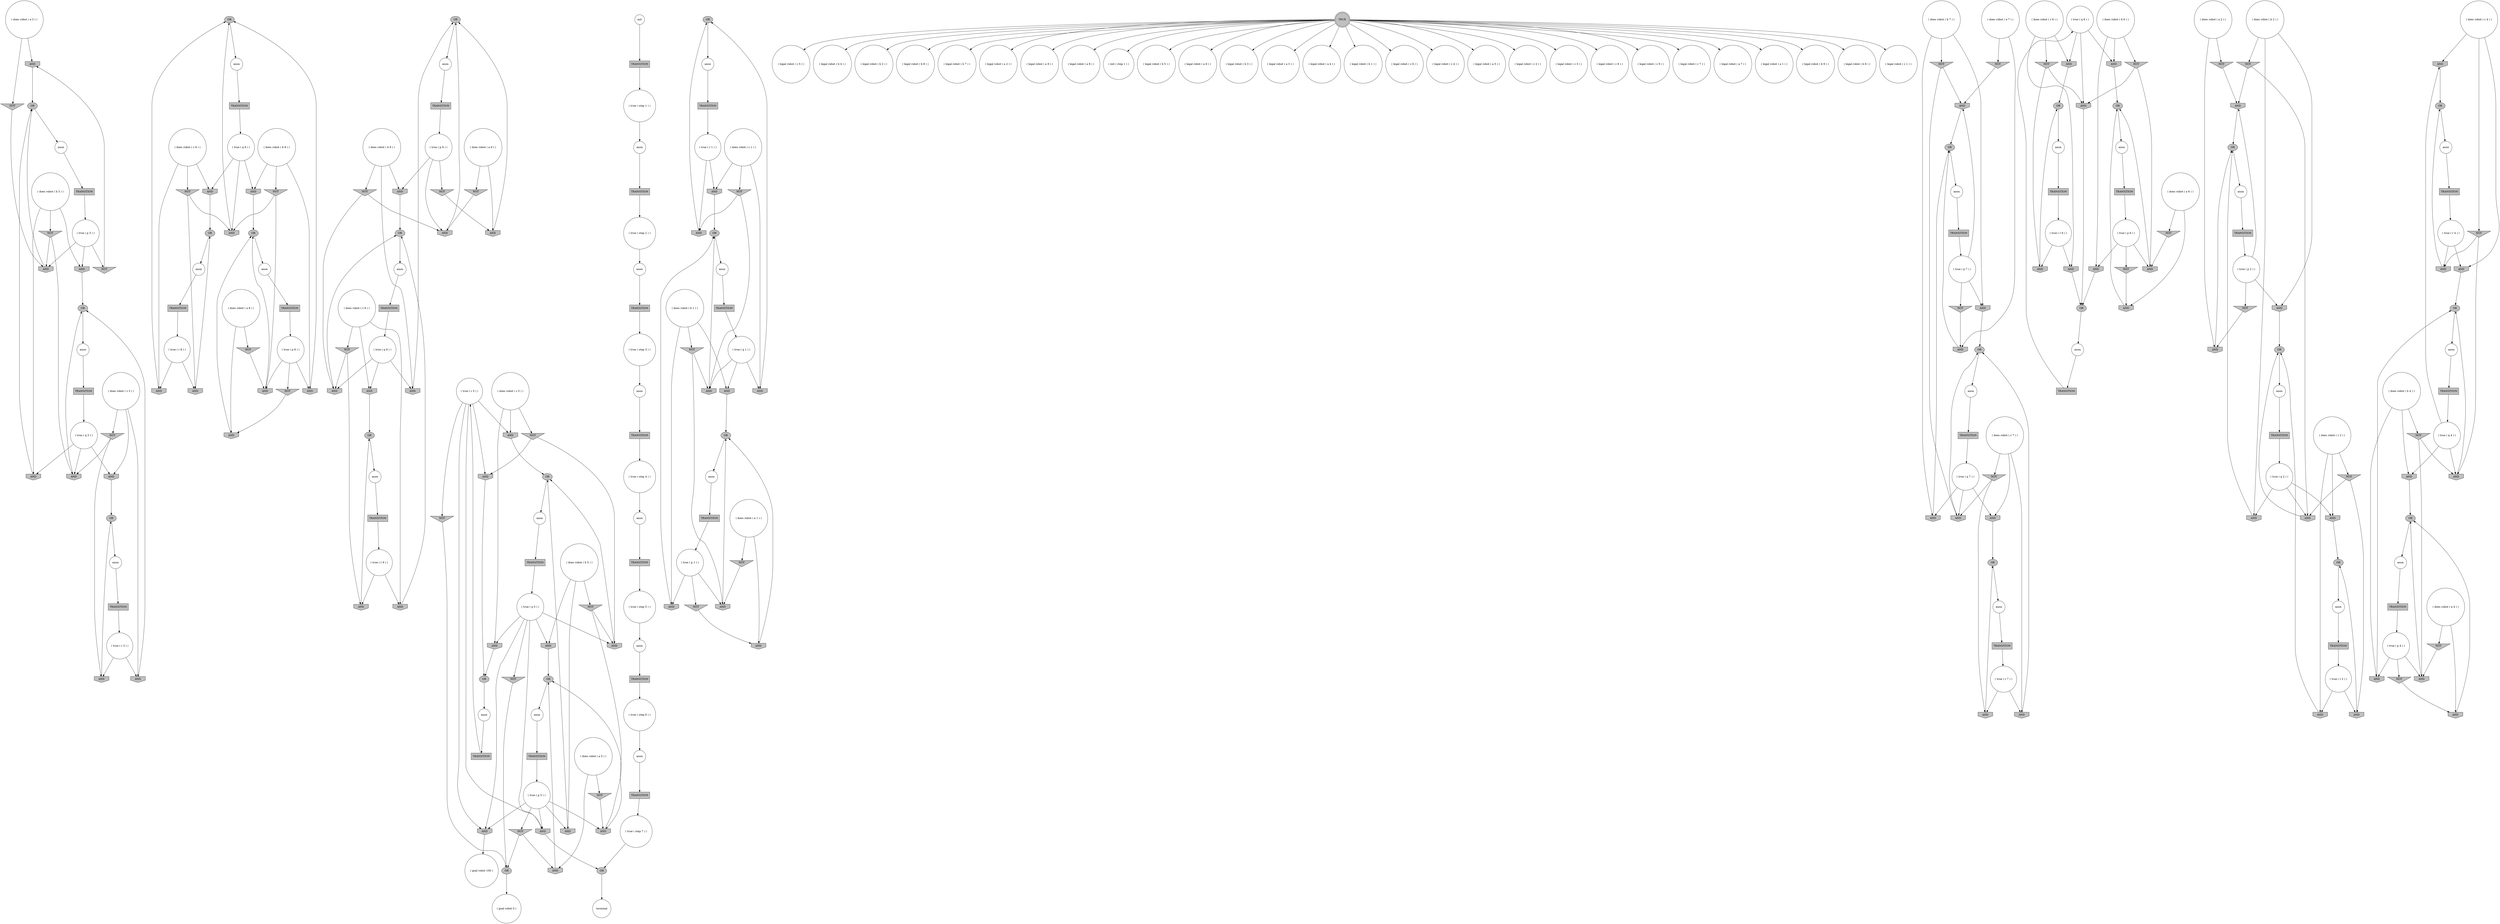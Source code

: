 digraph propNet
{
	"@50265e47"[shape=invhouse, style= filled, fillcolor=grey, label="AND"]; "@50265e47"->"@3e470524"; 
	"@504814f9"[shape=ellipse, style= filled, fillcolor=grey, label="OR"]; "@504814f9"->"@2c59109c"; 
	"@5ac9b2bc"[shape=box, style= filled, fillcolor=grey, label="TRANSITION"]; "@5ac9b2bc"->"@75b9fd80"; 
	"@1ac19aae"[shape=ellipse, style= filled, fillcolor=grey, label="OR"]; "@1ac19aae"->"@1c92233b"; 
	"@39b28bf"[shape=circle, style= filled, fillcolor=white, label="anon"]; "@39b28bf"->"@5ac9b2bc"; 
	"@77664cb5"[shape=circle, style= filled, fillcolor=white, label="( true ( step 5 ) )"]; "@77664cb5"->"@76c5e234"; 
	"@7e1e8a18"[shape=ellipse, style= filled, fillcolor=grey, label="OR"]; "@7e1e8a18"->"@6fc6e58"; 
	"@2c320256"[shape=circle, style= filled, fillcolor=white, label="( legal robot ( c 5 ) )"]; 
	"@5b553d28"[shape=invhouse, style= filled, fillcolor=grey, label="AND"]; "@5b553d28"->"@72e8cc94"; 
	"@1e5043d6"[shape=circle, style= filled, fillcolor=white, label="( true ( q 6 ) )"]; "@1e5043d6"->"@792e67fa"; "@1e5043d6"->"@70c13c17"; "@1e5043d6"->"@2ad965ea"; 
	"@84507ed"[shape=invhouse, style= filled, fillcolor=grey, label="AND"]; "@84507ed"->"@159099ec"; 
	"@e12c5c8"[shape=circle, style= filled, fillcolor=white, label="( true ( step 6 ) )"]; "@e12c5c8"->"@ca140c2"; 
	"@694435e5"[shape=invhouse, style= filled, fillcolor=grey, label="AND"]; "@694435e5"->"@17df43e2"; 
	"@f0541d"[shape=invhouse, style= filled, fillcolor=grey, label="AND"]; "@f0541d"->"@1a1c1f5"; 
	"@75b9fd80"[shape=circle, style= filled, fillcolor=white, label="( true ( q 3 ) )"]; "@75b9fd80"->"@5981f6b"; "@75b9fd80"->"@84507ed"; "@75b9fd80"->"@7addc524"; 
	"@532eb0b3"[shape=invhouse, style= filled, fillcolor=grey, label="AND"]; "@532eb0b3"->"@6fae53e9"; 
	"@70a2470c"[shape=circle, style= filled, fillcolor=white, label="( goal robot 0 )"]; 
	"@2e98f864"[shape=invhouse, style= filled, fillcolor=grey, label="AND"]; "@2e98f864"->"@3e578b06"; 
	"@26b056fd"[shape=ellipse, style= filled, fillcolor=grey, label="OR"]; "@26b056fd"->"@31f0fe3"; 
	"@a6ad18a"[shape=circle, style= filled, fillcolor=white, label="( legal robot ( b 4 ) )"]; 
	"@70c13c17"[shape=invhouse, style= filled, fillcolor=grey, label="AND"]; "@70c13c17"->"@21d9bf04"; 
	"@78a7315c"[shape=invhouse, style= filled, fillcolor=grey, label="AND"]; "@78a7315c"->"@b518883"; 
	"@6c4c01ae"[shape=ellipse, style= filled, fillcolor=grey, label="OR"]; "@6c4c01ae"->"@72027e0d"; 
	"@34990a46"[shape=invhouse, style= filled, fillcolor=grey, label="AND"]; "@34990a46"->"@48081255"; 
	"@4239410a"[shape=circle, style= filled, fillcolor=white, label="( legal robot ( b 2 ) )"]; 
	"@60f4ffd8"[shape=invhouse, style= filled, fillcolor=grey, label="AND"]; "@60f4ffd8"->"@159099ec"; 
	"@49d85ab9"[shape=box, style= filled, fillcolor=grey, label="TRANSITION"]; "@49d85ab9"->"@2b7194a4"; 
	"@48081255"[shape=ellipse, style= filled, fillcolor=grey, label="OR"]; "@48081255"->"@9ebaf65"; 
	"@21d8baaf"[shape=circle, style= filled, fillcolor=white, label="( true ( r 1 ) )"]; "@21d8baaf"->"@66fdeeec"; "@21d8baaf"->"@4f2f2b9e"; 
	"@4d7db7ae"[shape=circle, style= filled, fillcolor=white, label="( does robot ( b 7 ) )"]; "@4d7db7ae"->"@21f4c81c"; "@4d7db7ae"->"@332b24bc"; "@4d7db7ae"->"@51cf1d17"; 
	"@159099ec"[shape=ellipse, style= filled, fillcolor=grey, label="OR"]; "@159099ec"->"@48696003"; 
	"@66fdeeec"[shape=invhouse, style= filled, fillcolor=grey, label="AND"]; "@66fdeeec"->"@7e1e8a18"; 
	"@bce1791"[shape=circle, style= filled, fillcolor=white, label="( true ( r 3 ) )"]; "@bce1791"->"@60f4ffd8"; "@bce1791"->"@67092e88"; 
	"@72027e0d"[shape=circle, style= filled, fillcolor=white, label="anon"]; "@72027e0d"->"@5178efd5"; 
	"@264a1535"[shape=invhouse, style= filled, fillcolor=grey, label="AND"]; "@264a1535"->"@250f9a46"; 
	"@2ec18c31"[shape=box, style= filled, fillcolor=grey, label="TRANSITION"]; "@2ec18c31"->"@bce1791"; 
	"@82a5e75"[shape=invhouse, style= filled, fillcolor=grey, label="AND"]; "@82a5e75"->"@250f9a46"; 
	"@538ff4f6"[shape=circle, style= filled, fillcolor=white, label="( true ( p 1 ) )"]; "@538ff4f6"->"@532eb0b3"; "@538ff4f6"->"@44b8e2c7"; "@538ff4f6"->"@35497537"; 
	"@3cb5e07a"[shape=circle, style= filled, fillcolor=white, label="( true ( step 1 ) )"]; "@3cb5e07a"->"@55620378"; 
	"@7002ee59"[shape=invhouse, style= filled, fillcolor=grey, label="AND"]; "@7002ee59"->"@21d9bf04"; 
	"@7e295521"[shape=circle, style= filled, fillcolor=white, label="( does robot ( a 2 ) )"]; "@7e295521"->"@3a028fb7"; "@7e295521"->"@20d2b470"; 
	"@67646de5"[shape=box, style= filled, fillcolor=grey, label="TRANSITION"]; "@67646de5"->"@65b07961"; 
	"@15d95643"[shape=circle, style= filled, fillcolor=white, label="anon"]; "@15d95643"->"@3b92d7d0"; 
	"@65b07961"[shape=circle, style= filled, fillcolor=white, label="( true ( r 5 ) )"]; "@65b07961"->"@5da3a234"; "@65b07961"->"@6bdea342"; "@65b07961"->"@329e2e50"; "@65b07961"->"@7077092"; "@65b07961"->"@5c0b8e42"; 
	"@9ebaf65"[shape=circle, style= filled, fillcolor=white, label="anon"]; "@9ebaf65"->"@49d85ab9"; 
	"@49660e34"[shape=invtriangle, style= filled, fillcolor=grey, label="NOT"]; "@49660e34"->"@4b2e9d91"; 
	"@1ff99e90"[shape=circle, style= filled, fillcolor=white, label="( legal robot ( b 8 ) )"]; 
	"@69ae8935"[shape=invhouse, style= filled, fillcolor=grey, label="AND"]; "@69ae8935"->"@141430f3"; 
	"@7b17ad7b"[shape=circle, style= filled, fillcolor=white, label="anon"]; "@7b17ad7b"->"@251486c5"; 
	"@131e8e72"[shape=ellipse, style= filled, fillcolor=grey, label="OR"]; "@131e8e72"->"@3b19e82c"; 
	"@4cc3507d"[shape=circle, style= filled, fillcolor=white, label="( legal robot ( b 7 ) )"]; 
	"@2a8e32b7"[shape=circle, style= filled, fillcolor=white, label="anon"]; "@2a8e32b7"->"@67646de5"; 
	"@792e67fa"[shape=invhouse, style= filled, fillcolor=grey, label="AND"]; "@792e67fa"->"@4c4f1af2"; 
	"@223e0d14"[shape=ellipse, style= filled, fillcolor=grey, label="OR"]; "@223e0d14"->"@17ccad9c"; 
	"@58ba4bb9"[shape=box, style= filled, fillcolor=grey, label="TRANSITION"]; "@58ba4bb9"->"@77664cb5"; 
	"@332b24bc"[shape=invhouse, style= filled, fillcolor=grey, label="AND"]; "@332b24bc"->"@72e8cc94"; 
	"@4c00c0cf"[shape=invhouse, style= filled, fillcolor=grey, label="AND"]; "@4c00c0cf"->"@48081255"; 
	"@6b4d2465"[shape=circle, style= filled, fillcolor=white, label="anon"]; "@6b4d2465"->"@6ff58334"; 
	"@698d859a"[shape=circle, style= filled, fillcolor=white, label="( true ( q 4 ) )"]; "@698d859a"->"@f0541d"; "@698d859a"->"@70019a64"; "@698d859a"->"@7672c796"; 
	"@64383ed6"[shape=invtriangle, style= filled, fillcolor=grey, label="NOT"]; "@64383ed6"->"@34990a46"; "@64383ed6"->"@539b60bb"; 
	"@5981f6b"[shape=invhouse, style= filled, fillcolor=grey, label="AND"]; "@5981f6b"->"@3e470524"; 
	"@6fae53e9"[shape=ellipse, style= filled, fillcolor=grey, label="OR"]; "@6fae53e9"->"@1e071f47"; 
	"@49b65e36"[shape=circle, style= filled, fillcolor=white, label="( does robot ( b 4 ) )"]; "@49b65e36"->"@70019a64"; "@49b65e36"->"@264a1535"; "@49b65e36"->"@451d4b2e"; 
	"@7df36af6"[shape=invhouse, style= filled, fillcolor=grey, label="AND"]; "@7df36af6"->"@131e8e72"; 
	"@7fb66659"[shape=circle, style= filled, fillcolor=white, label="( goal robot 100 )"]; 
	"@4f639615"[shape=circle, style= filled, fillcolor=white, label="( legal robot ( a 2 ) )"]; 
	"@656856e3"[shape=circle, style= filled, fillcolor=white, label="anon"]; "@656856e3"->"@7997f538"; 
	"@783cdf2d"[shape=circle, style= filled, fillcolor=white, label="anon"]; "@783cdf2d"->"@2596b73e"; 
	"@3c8e683a"[shape=invtriangle, style= filled, fillcolor=grey, label="NOT"]; "@3c8e683a"->"@295cd6e5"; "@3c8e683a"->"@680e62df"; 
	"@c6a21b2"[shape=box, style= filled, fillcolor=grey, label="TRANSITION"]; "@c6a21b2"->"@538ff4f6"; 
	"@58b8dfdf"[shape=circle, style= filled, fillcolor=white, label="( true ( q 2 ) )"]; "@58b8dfdf"->"@511192bd"; "@58b8dfdf"->"@77932b46"; "@58b8dfdf"->"@764e62cc"; 
	"@c5b644b"[shape=circle, style= filled, fillcolor=white, label="init"]; "@c5b644b"->"@44157e43"; 
	"@42e1b6ac"[shape=circle, style= filled, fillcolor=white, label="anon"]; "@42e1b6ac"->"@587fc8a0"; 
	"@6aa1364a"[shape=invtriangle, style= filled, fillcolor=grey, label="NOT"]; "@6aa1364a"->"@7df36af6"; "@6aa1364a"->"@5c0b8e42"; 
	"@5a1b5e32"[shape=circle, style= filled, fillcolor=white, label="( does robot ( c 6 ) )"]; "@5a1b5e32"->"@7002ee59"; "@5a1b5e32"->"@3ac552d5"; "@5a1b5e32"->"@2ad965ea"; 
	"@5692900d"[shape=circle, style= filled, fillcolor=white, label="( does robot ( c 3 ) )"]; "@5692900d"->"@302f71e2"; "@5692900d"->"@84507ed"; "@5692900d"->"@67092e88"; 
	"@357b2b99"[shape=invhouse, style= filled, fillcolor=grey, label="AND"]; "@357b2b99"->"@21d9bf04"; 
	"@7acfefe9"[shape=circle, style= filled, fillcolor=white, label="( true ( r 2 ) )"]; "@7acfefe9"->"@7a112202"; "@7acfefe9"->"@4038202"; 
	"@1cc05d95"[shape=circle, style= filled, fillcolor=white, label="( legal robot ( a 9 ) )"]; 
	"@7fa17f0"[shape=box, style= filled, fillcolor=grey, label="TRANSITION"]; "@7fa17f0"->"@41bb8b29"; 
	"@5243618"[shape=box, style= filled, fillcolor=grey, label="TRANSITION"]; "@5243618"->"@1e5043d6"; 
	"@1312656b"[shape=circle, style= filled, fillcolor=white, label="( legal robot ( a 8 ) )"]; 
	"@224b44f0"[shape=circle, style= filled, fillcolor=white, label="( init ( step 1 ) )"]; 
	"@6ae2c05d"[shape=circle, style= filled, fillcolor=white, label="( legal robot ( b 5 ) )"]; 
	"@76c5e234"[shape=circle, style= filled, fillcolor=white, label="anon"]; "@76c5e234"->"@410b69b"; 
	"@cc5a44e"[shape=invhouse, style= filled, fillcolor=grey, label="AND"]; "@cc5a44e"->"@4c4f1af2"; 
	"@b518883"[shape=ellipse, style= filled, fillcolor=grey, label="OR"]; "@b518883"->"@15d95643"; 
	"@17ccad9c"[shape=circle, style= filled, fillcolor=white, label="anon"]; "@17ccad9c"->"@65447c32"; 
	"@44b8e2c7"[shape=invhouse, style= filled, fillcolor=grey, label="AND"]; "@44b8e2c7"->"@141430f3"; 
	"@bca337c"[shape=box, style= filled, fillcolor=grey, label="TRANSITION"]; "@bca337c"->"@78a62840"; 
	"@747efaf6"[shape=circle, style= filled, fillcolor=white, label="( does robot ( c 7 ) )"]; "@747efaf6"->"@3c8e683a"; "@747efaf6"->"@e1c3a7"; "@747efaf6"->"@6efed938"; 
	"@2d4cadc4"[shape=box, style= filled, fillcolor=grey, label="TRANSITION"]; "@2d4cadc4"->"@49c39d09"; 
	"@17894800"[shape=invhouse, style= filled, fillcolor=grey, label="AND"]; "@17894800"->"@1ac19aae"; 
	"@5c635f9e"[shape=invhouse, style= filled, fillcolor=grey, label="AND"]; "@5c635f9e"->"@6c4c01ae"; 
	"@44157e43"[shape=box, style= filled, fillcolor=grey, label="TRANSITION"]; "@44157e43"->"@3cb5e07a"; 
	"@792bf755"[shape=circle, style= filled, fillcolor=white, label="( legal robot ( a 6 ) )"]; 
	"@7077092"[shape=invtriangle, style= filled, fillcolor=grey, label="NOT"]; "@7077092"->"@3af036de"; 
	"@35497537"[shape=invtriangle, style= filled, fillcolor=grey, label="NOT"]; "@35497537"->"@69ae8935"; 
	"@65447c32"[shape=box, style= filled, fillcolor=grey, label="TRANSITION"]; "@65447c32"->"@65f40964"; 
	"@3a028fb7"[shape=invhouse, style= filled, fillcolor=grey, label="AND"]; "@3a028fb7"->"@17df43e2"; 
	"@43c57a6a"[shape=circle, style= filled, fillcolor=white, label="( true ( r 8 ) )"]; "@43c57a6a"->"@5771dc60"; "@43c57a6a"->"@203a16"; 
	"@41b22cc7"[shape=circle, style= filled, fillcolor=white, label="( does robot ( a 1 ) )"]; "@41b22cc7"->"@7c998c09"; "@41b22cc7"->"@69ae8935"; 
	"@1f7ebc89"[shape=invhouse, style= filled, fillcolor=grey, label="AND"]; "@1f7ebc89"->"@6c4c01ae"; 
	"@304f3623"[shape=circle, style= filled, fillcolor=white, label="anon"]; "@304f3623"->"@58ba4bb9"; 
	"@3999abd1"[shape=circle, style= filled, fillcolor=white, label="anon"]; "@3999abd1"->"@c6a21b2"; 
	"@387f9d70"[shape=circle, style= filled, fillcolor=white, label="( legal robot ( b 3 ) )"]; 
	"@3f901572"[shape=invtriangle, style= filled, fillcolor=grey, label="NOT"]; "@3f901572"->"@c700ff8"; 
	"@33ecb094"[shape=ellipse, style= filled, fillcolor=grey, label="OR"]; "@33ecb094"->"@783cdf2d"; 
	"@72e8cc94"[shape=ellipse, style= filled, fillcolor=grey, label="OR"]; "@72e8cc94"->"@11cf437c"; 
	"@7335ea8e"[shape=box, style= filled, fillcolor=grey, label="TRANSITION"]; "@7335ea8e"->"@63e35108"; 
	"@5f790458"[shape=box, style= filled, fillcolor=grey, label="TRANSITION"]; "@5f790458"->"@7b9d142f"; 
	"@1eaaf438"[shape=circle, style= filled, fillcolor=white, label="( true ( q 8 ) )"]; "@1eaaf438"->"@2e98f864"; "@1eaaf438"->"@bb114ee"; "@1eaaf438"->"@5b77ee02"; 
	"@4b1e03e3"[shape=invtriangle, style= filled, fillcolor=grey, label="NOT"]; "@4b1e03e3"->"@77151cae"; "@4b1e03e3"->"@44b8e2c7"; 
	"@6472a664"[shape=circle, style= filled, fillcolor=white, label="anon"]; "@6472a664"->"@7a07f1ac"; 
	"@78a62840"[shape=circle, style= filled, fillcolor=white, label="( true ( p 7 ) )"]; "@78a62840"->"@21f4c81c"; "@78a62840"->"@49660e34"; "@78a62840"->"@5b553d28"; 
	"@3986c40d"[shape=invtriangle, style= filled, fillcolor=grey, label="NOT"]; "@3986c40d"->"@3eb14efc"; 
	"@1c92233b"[shape=circle, style= filled, fillcolor=white, label="anon"]; "@1c92233b"->"@2f8985ba"; 
	"@51cf1d17"[shape=invtriangle, style= filled, fillcolor=grey, label="NOT"]; "@51cf1d17"->"@295cd6e5"; "@51cf1d17"->"@5b553d28"; 
	"@193feff2"[shape=circle, style= filled, fillcolor=white, label="( legal robot ( a 3 ) )"]; 
	"@1e52e26f"[shape=circle, style= filled, fillcolor=white, label="( does robot ( b 1 ) )"]; "@1e52e26f"->"@532eb0b3"; "@1e52e26f"->"@4b1e03e3"; "@1e52e26f"->"@2cd0a9b2"; 
	"@1e071f47"[shape=circle, style= filled, fillcolor=white, label="anon"]; "@1e071f47"->"@1b2c4d8f"; 
	"@22c4bca9"[shape=circle, style= filled, fillcolor=white, label="anon"]; "@22c4bca9"->"@20c5e60"; 
	"@494fe736"[shape=circle, style= filled, fillcolor=white, label="( legal robot ( a 4 ) )"]; 
	"@2d75705e"[shape=box, style= filled, fillcolor=grey, label="TRANSITION"]; "@2d75705e"->"@a9c8620"; 
	"@5e8bb0f8"[shape=circle, style= filled, fillcolor=white, label="anon"]; "@5e8bb0f8"->"@5243618"; 
	"@477afcff"[shape=invtriangle, style= filled, fillcolor=grey, label="NOT"]; "@477afcff"->"@5771dc60"; "@477afcff"->"@5b77ee02"; 
	"@6ee916a1"[shape=invhouse, style= filled, fillcolor=grey, label="AND"]; "@6ee916a1"->"@131e8e72"; 
	"@45727d04"[shape=circle, style= filled, fillcolor=white, label="( does robot ( b 9 ) )"]; "@45727d04"->"@64383ed6"; "@45727d04"->"@1330c35c"; "@45727d04"->"@4c00c0cf"; 
	"@1f8b91cb"[shape=box, style= filled, fillcolor=grey, label="TRANSITION"]; "@1f8b91cb"->"@7539f0bb"; 
	"@57b47cc2"[shape=circle, style= filled, fillcolor=white, label="( legal robot ( b 1 ) )"]; 
	"@3a86edfe"[shape=invtriangle, style= filled, fillcolor=grey, label="NOT"]; "@3a86edfe"->"@511192bd"; "@3a86edfe"->"@694435e5"; 
	"@4dfbca86"[shape=circle, style= filled, fillcolor=white, label="( legal robot ( c 6 ) )"]; 
	"@25b7c9d1"[shape=invhouse, style= filled, fillcolor=grey, label="AND"]; "@25b7c9d1"->"@709ff881"; 
	"@2f8985ba"[shape=box, style= filled, fillcolor=grey, label="TRANSITION"]; "@2f8985ba"->"@5f6db53a"; 
	"@11afcfd4"[shape=circle, style= filled, fillcolor=white, label="terminal"]; 
	"@6c1383eb"[shape=circle, style= filled, fillcolor=white, label="( does robot ( b 3 ) )"]; "@6c1383eb"->"@1720d359"; "@6c1383eb"->"@5981f6b"; "@6c1383eb"->"@8d8e0dc"; 
	"@329e2e50"[shape=invhouse, style= filled, fillcolor=grey, label="AND"]; "@329e2e50"->"@7fb66659"; 
	"@1ddf7713"[shape=invtriangle, style= filled, fillcolor=grey, label="NOT"]; "@1ddf7713"->"@3a028fb7"; 
	"@4c4f1af2"[shape=ellipse, style= filled, fillcolor=grey, label="OR"]; "@4c4f1af2"->"@5d722d01"; 
	"@2cd0a9b2"[shape=invhouse, style= filled, fillcolor=grey, label="AND"]; "@2cd0a9b2"->"@141430f3"; 
	"@47d6d441"[shape=invtriangle, style= filled, fillcolor=grey, label="NOT"]; "@47d6d441"->"@3af036de"; "@47d6d441"->"@69091c3f"; 
	"@e20699a"[shape=circle, style= filled, fillcolor=white, label="( true ( q 7 ) )"]; "@e20699a"->"@332b24bc"; "@e20699a"->"@295cd6e5"; "@e20699a"->"@6efed938"; 
	"@3af036de"[shape=ellipse, style= filled, fillcolor=grey, label="OR"]; "@3af036de"->"@70a2470c"; 
	"@7308e90a"[shape=circle, style= filled, fillcolor=white, label="( legal robot ( c 4 ) )"]; 
	"@17df43e2"[shape=ellipse, style= filled, fillcolor=grey, label="OR"]; "@17df43e2"->"@42e1b6ac"; 
	"@587fc8a0"[shape=box, style= filled, fillcolor=grey, label="TRANSITION"]; "@587fc8a0"->"@95b24dd"; 
	"@65967db7"[shape=ellipse, style= filled, fillcolor=grey, label="OR"]; "@65967db7"->"@7b17ad7b"; 
	"@34a205d1"[shape=circle, style= filled, fillcolor=white, label="( legal robot ( a 5 ) )"]; 
	"@b0e2096"[shape=circle, style= filled, fillcolor=white, label="( true ( q 1 ) )"]; "@b0e2096"->"@77151cae"; "@b0e2096"->"@75ab5e0b"; "@b0e2096"->"@2cd0a9b2"; 
	"@7e99e8f8"[shape=ellipse, style= filled, fillcolor=grey, label="OR"]; "@7e99e8f8"->"@2a8e32b7"; 
	"@1b2c4d8f"[shape=box, style= filled, fillcolor=grey, label="TRANSITION"]; "@1b2c4d8f"->"@b0e2096"; 
	"@41bb8b29"[shape=circle, style= filled, fillcolor=white, label="( true ( p 5 ) )"]; "@41bb8b29"->"@2cf2b3f9"; "@41bb8b29"->"@5da3a234"; "@41bb8b29"->"@329e2e50"; "@41bb8b29"->"@47d6d441"; "@41bb8b29"->"@6ee916a1"; 
	"@7072dcb6"[shape=circle, style= filled, fillcolor=white, label="( does robot ( c 2 ) )"]; "@7072dcb6"->"@7a112202"; "@7072dcb6"->"@764e62cc"; "@7072dcb6"->"@4f86a67"; 
	"@bb114ee"[shape=invhouse, style= filled, fillcolor=grey, label="AND"]; "@bb114ee"->"@64604106"; 
	"@7672c796"[shape=invhouse, style= filled, fillcolor=grey, label="AND"]; "@7672c796"->"@250f9a46"; 
	"@653f5ff8"[shape=circle, style= filled, fillcolor=white, label="( legal robot ( c 2 ) )"]; 
	"@2e52cdcc"[shape=circle, style= filled, fillcolor=white, label="( does robot ( b 8 ) )"]; "@2e52cdcc"->"@5c602d9d"; "@2e52cdcc"->"@2e98f864"; "@2e52cdcc"->"@2868fede"; 
	"@5da3a234"[shape=invhouse, style= filled, fillcolor=grey, label="AND"]; "@5da3a234"->"@13e2d777"; 
	"@77151cae"[shape=invhouse, style= filled, fillcolor=grey, label="AND"]; "@77151cae"->"@6fae53e9"; 
	"@e1c3a7"[shape=invhouse, style= filled, fillcolor=grey, label="AND"]; "@e1c3a7"->"@65967db7"; 
	"@77932b46"[shape=invhouse, style= filled, fillcolor=grey, label="AND"]; "@77932b46"->"@17df43e2"; 
	"@7c998c09"[shape=invtriangle, style= filled, fillcolor=grey, label="NOT"]; "@7c998c09"->"@44b8e2c7"; 
	"@5f6db53a"[shape=circle, style= filled, fillcolor=white, label="( true ( p 9 ) )"]; "@5f6db53a"->"@4819d373"; "@5f6db53a"->"@4c00c0cf"; "@5f6db53a"->"@539b60bb"; 
	"@709ff881"[shape=ellipse, style= filled, fillcolor=grey, label="OR"]; "@709ff881"->"@167416eb"; 
	"@2cf2b3f9"[shape=invhouse, style= filled, fillcolor=grey, label="AND"]; "@2cf2b3f9"->"@1f8ca9d1"; 
	"@8ccdcea"[shape=circle, style= filled, fillcolor=white, label="( does robot ( b 5 ) )"]; "@8ccdcea"->"@d07ffdf"; "@8ccdcea"->"@6dd33544"; "@8ccdcea"->"@6ee916a1"; 
	"@2899cce6"[shape=circle, style= filled, fillcolor=white, label="( does robot ( b 2 ) )"]; "@2899cce6"->"@78a7315c"; "@2899cce6"->"@77932b46"; "@2899cce6"->"@3a86edfe"; 
	"@3ac552d5"[shape=invtriangle, style= filled, fillcolor=grey, label="NOT"]; "@3ac552d5"->"@70c13c17"; "@3ac552d5"->"@5dfca052"; 
	"@77f37d13"[shape=circle, style= filled, fillcolor=white, label="( true ( q 5 ) )"]; "@77f37d13"->"@5da3a234"; "@77f37d13"->"@5e8ace0e"; "@77f37d13"->"@18b6efb2"; "@77f37d13"->"@7df36af6"; "@77f37d13"->"@329e2e50"; "@77f37d13"->"@6dd33544"; 
	"@2596b73e"[shape=box, style= filled, fillcolor=grey, label="TRANSITION"]; "@2596b73e"->"@7acfefe9"; 
	"@726b0a6a"[shape=box, style= filled, fillcolor=grey, label="TRANSITION"]; "@726b0a6a"->"@506e4e82"; 
	"@5dfca052"[shape=invhouse, style= filled, fillcolor=grey, label="AND"]; "@5dfca052"->"@26b056fd"; 
	"@3b19e82c"[shape=circle, style= filled, fillcolor=white, label="anon"]; "@3b19e82c"->"@343991a7"; 
	"@4dad4b69"[shape=circle, style= filled, fillcolor=white, label="( legal robot ( c 3 ) )"]; 
	"@2c59109c"[shape=circle, style= filled, fillcolor=white, label="anon"]; "@2c59109c"->"@792442a2"; 
	"@4544c134"[shape=invhouse, style= filled, fillcolor=grey, label="AND"]; "@4544c134"->"@3e470524"; 
	"@141430f3"[shape=ellipse, style= filled, fillcolor=grey, label="OR"]; "@141430f3"->"@3999abd1"; 
	"@5c0b8e42"[shape=invhouse, style= filled, fillcolor=grey, label="AND"]; "@5c0b8e42"->"@7e99e8f8"; 
	"@167416eb"[shape=circle, style= filled, fillcolor=white, label="anon"]; "@167416eb"->"@7335ea8e"; 
	"@4b2e9d91"[shape=invhouse, style= filled, fillcolor=grey, label="AND"]; "@4b2e9d91"->"@72e8cc94"; 
	"@78b353d4"[shape=invtriangle, style= filled, fillcolor=grey, label="NOT"]; "@78b353d4"->"@4544c134"; 
	"@295cd6e5"[shape=invhouse, style= filled, fillcolor=grey, label="AND"]; "@295cd6e5"->"@65967db7"; 
	"@669c0287"[shape=box, style= filled, fillcolor=grey, label="TRANSITION"]; "@669c0287"->"@698d859a"; 
	"@616ac126"[shape=circle, style= filled, fillcolor=white, label="( does robot ( a 7 ) )"]; "@616ac126"->"@4b2e9d91"; "@616ac126"->"@82b6e48"; 
	"@23597cac"[shape=circle, style= filled, fillcolor=white, label="anon"]; "@23597cac"->"@669c0287"; 
	"@251486c5"[shape=box, style= filled, fillcolor=grey, label="TRANSITION"]; "@251486c5"->"@e20699a"; 
	"@c700ff8"[shape=invhouse, style= filled, fillcolor=grey, label="AND"]; "@c700ff8"->"@4c4f1af2"; 
	"@44e914a8"[shape=doublecircle, style= filled, fillcolor=grey, label="TRUE"]; "@44e914a8"->"@1312656b"; "@44e914a8"->"@224b44f0"; "@44e914a8"->"@6ae2c05d"; "@44e914a8"->"@494fe736"; "@44e914a8"->"@2c320256"; "@44e914a8"->"@23b5c6b6"; "@44e914a8"->"@15d1e713"; "@44e914a8"->"@57b47cc2"; "@44e914a8"->"@7999b96"; "@44e914a8"->"@a6ad18a"; "@44e914a8"->"@4dfbca86"; "@44e914a8"->"@4dad4b69"; "@44e914a8"->"@792bf755"; "@44e914a8"->"@4239410a"; "@44e914a8"->"@73772c5"; "@44e914a8"->"@4f639615"; "@44e914a8"->"@1cd4afd4"; "@44e914a8"->"@7308e90a"; "@44e914a8"->"@34a205d1"; "@44e914a8"->"@387f9d70"; "@44e914a8"->"@653f5ff8"; "@44e914a8"->"@3d191056"; "@44e914a8"->"@1ff99e90"; "@44e914a8"->"@1cc05d95"; "@44e914a8"->"@3cdd197d"; "@44e914a8"->"@4cc3507d"; "@44e914a8"->"@193feff2"; "@44e914a8"->"@75b598bf"; 
	"@506e4e82"[shape=circle, style= filled, fillcolor=white, label="( true ( r 6 ) )"]; "@506e4e82"->"@7002ee59"; "@506e4e82"->"@5dfca052"; 
	"@3eb14efc"[shape=invhouse, style= filled, fillcolor=grey, label="AND"]; "@3eb14efc"->"@3e578b06"; 
	"@6f7b06d"[shape=circle, style= filled, fillcolor=white, label="( does robot ( a 3 ) )"]; "@6f7b06d"->"@50265e47"; "@6f7b06d"->"@78b353d4"; 
	"@534b58c"[shape=circle, style= filled, fillcolor=white, label="( does robot ( c 8 ) )"]; "@534b58c"->"@203a16"; "@534b58c"->"@477afcff"; "@534b58c"->"@bb114ee"; 
	"@28a58701"[shape=circle, style= filled, fillcolor=white, label="( does robot ( c 9 ) )"]; "@28a58701"->"@b426780"; "@28a58701"->"@1f7ebc89"; "@28a58701"->"@4b187f5b"; 
	"@13e2d777"[shape=ellipse, style= filled, fillcolor=grey, label="OR"]; "@13e2d777"->"@11afcfd4"; 
	"@4522cbaf"[shape=circle, style= filled, fillcolor=white, label="( does robot ( a 4 ) )"]; "@4522cbaf"->"@6362d0b1"; "@4522cbaf"->"@25b7c9d1"; 
	"@5e8ace0e"[shape=invhouse, style= filled, fillcolor=grey, label="AND"]; "@5e8ace0e"->"@7e99e8f8"; 
	"@35d60412"[shape=circle, style= filled, fillcolor=white, label="( does robot ( a 9 ) )"]; "@35d60412"->"@17894800"; "@35d60412"->"@5551685f"; 
	"@680e62df"[shape=invhouse, style= filled, fillcolor=grey, label="AND"]; "@680e62df"->"@223e0d14"; 
	"@63e35108"[shape=circle, style= filled, fillcolor=white, label="( true ( p 4 ) )"]; "@63e35108"->"@6c734770"; "@63e35108"->"@264a1535"; "@63e35108"->"@6ae03500"; 
	"@410b69b"[shape=box, style= filled, fillcolor=grey, label="TRANSITION"]; "@410b69b"->"@e12c5c8"; 
	"@24dafcf2"[shape=box, style= filled, fillcolor=grey, label="TRANSITION"]; "@24dafcf2"->"@17a0d510"; 
	"@3b92d7d0"[shape=box, style= filled, fillcolor=grey, label="TRANSITION"]; "@3b92d7d0"->"@58b8dfdf"; 
	"@1f8ca9d1"[shape=ellipse, style= filled, fillcolor=grey, label="OR"]; "@1f8ca9d1"->"@4be0e885"; 
	"@6ae03500"[shape=invtriangle, style= filled, fillcolor=grey, label="NOT"]; "@6ae03500"->"@25b7c9d1"; 
	"@6daa8eb7"[shape=box, style= filled, fillcolor=grey, label="TRANSITION"]; "@6daa8eb7"->"@21d8baaf"; 
	"@539b60bb"[shape=invhouse, style= filled, fillcolor=grey, label="AND"]; "@539b60bb"->"@1ac19aae"; 
	"@6ab8a28b"[shape=circle, style= filled, fillcolor=white, label="( does robot ( a 8 ) )"]; "@6ab8a28b"->"@81c868"; "@6ab8a28b"->"@3eb14efc"; 
	"@64604106"[shape=ellipse, style= filled, fillcolor=grey, label="OR"]; "@64604106"->"@6b4d2465"; 
	"@82f9028"[shape=circle, style= filled, fillcolor=white, label="( does robot ( c 5 ) )"]; "@82f9028"->"@6bdea342"; "@82f9028"->"@5e8ace0e"; "@82f9028"->"@6aa1364a"; 
	"@764e62cc"[shape=invhouse, style= filled, fillcolor=grey, label="AND"]; "@764e62cc"->"@33ecb094"; 
	"@2b7194a4"[shape=circle, style= filled, fillcolor=white, label="( true ( q 9 ) )"]; "@2b7194a4"->"@1330c35c"; "@2b7194a4"->"@34990a46"; "@2b7194a4"->"@1f7ebc89"; 
	"@6efed938"[shape=invhouse, style= filled, fillcolor=grey, label="AND"]; "@6efed938"->"@223e0d14"; 
	"@67092e88"[shape=invhouse, style= filled, fillcolor=grey, label="AND"]; "@67092e88"->"@4f7ea55f"; 
	"@3e470524"[shape=ellipse, style= filled, fillcolor=grey, label="OR"]; "@3e470524"->"@28a29e6d"; 
	"@2f823290"[shape=invtriangle, style= filled, fillcolor=grey, label="NOT"]; "@2f823290"->"@cc5a44e"; 
	"@4b187f5b"[shape=invhouse, style= filled, fillcolor=grey, label="AND"]; "@4b187f5b"->"@48081255"; 
	"@5c602d9d"[shape=invhouse, style= filled, fillcolor=grey, label="AND"]; "@5c602d9d"->"@504814f9"; 
	"@6362d0b1"[shape=invtriangle, style= filled, fillcolor=grey, label="NOT"]; "@6362d0b1"->"@6c734770"; 
	"@5178efd5"[shape=box, style= filled, fillcolor=grey, label="TRANSITION"]; "@5178efd5"->"@355155e1"; 
	"@dbb073"[shape=circle, style= filled, fillcolor=white, label="( true ( step 3 ) )"]; "@dbb073"->"@6e6fbedf"; 
	"@768d26dd"[shape=invtriangle, style= filled, fillcolor=grey, label="NOT"]; "@768d26dd"->"@2cf2b3f9"; 
	"@82b6e48"[shape=invtriangle, style= filled, fillcolor=grey, label="NOT"]; "@82b6e48"->"@5b553d28"; 
	"@1720d359"[shape=invhouse, style= filled, fillcolor=grey, label="AND"]; "@1720d359"->"@4f7ea55f"; 
	"@7539f0bb"[shape=circle, style= filled, fillcolor=white, label="( true ( p 3 ) )"]; "@7539f0bb"->"@6c60efe7"; "@7539f0bb"->"@1720d359"; "@7539f0bb"->"@4544c134"; 
	"@451d4b2e"[shape=invtriangle, style= filled, fillcolor=grey, label="NOT"]; "@451d4b2e"->"@6c734770"; "@451d4b2e"->"@7672c796"; 
	"@7addc524"[shape=invhouse, style= filled, fillcolor=grey, label="AND"]; "@7addc524"->"@4f7ea55f"; 
	"@75b598bf"[shape=circle, style= filled, fillcolor=white, label="( legal robot ( c 1 ) )"]; 
	"@6c60efe7"[shape=invtriangle, style= filled, fillcolor=grey, label="NOT"]; "@6c60efe7"->"@50265e47"; 
	"@1f91529c"[shape=circle, style= filled, fillcolor=white, label="( does robot ( c 1 ) )"]; "@1f91529c"->"@4f2f2b9e"; "@1f91529c"->"@7dc68ff4"; "@1f91529c"->"@75ab5e0b"; 
	"@488c241a"[shape=invhouse, style= filled, fillcolor=grey, label="AND"]; "@488c241a"->"@3e578b06"; 
	"@b426780"[shape=invtriangle, style= filled, fillcolor=grey, label="NOT"]; "@b426780"->"@5c635f9e"; "@b426780"->"@34990a46"; 
	"@95b24dd"[shape=circle, style= filled, fillcolor=white, label="( true ( p 2 ) )"]; "@95b24dd"->"@78a7315c"; "@95b24dd"->"@1ddf7713"; "@95b24dd"->"@694435e5"; 
	"@69091c3f"[shape=invhouse, style= filled, fillcolor=grey, label="AND"]; "@69091c3f"->"@1f8ca9d1"; 
	"@4f7ea55f"[shape=ellipse, style= filled, fillcolor=grey, label="OR"]; "@4f7ea55f"->"@39b28bf"; 
	"@2868fede"[shape=invtriangle, style= filled, fillcolor=grey, label="NOT"]; "@2868fede"->"@488c241a"; "@2868fede"->"@5b77ee02"; 
	"@28a29e6d"[shape=circle, style= filled, fillcolor=white, label="anon"]; "@28a29e6d"->"@1f8b91cb"; 
	"@20c5e60"[shape=box, style= filled, fillcolor=grey, label="TRANSITION"]; "@20c5e60"->"@159f5783"; 
	"@70019a64"[shape=invhouse, style= filled, fillcolor=grey, label="AND"]; "@70019a64"->"@709ff881"; 
	"@15d1e713"[shape=circle, style= filled, fillcolor=white, label="( legal robot ( c 9 ) )"]; 
	"@6e6fbedf"[shape=circle, style= filled, fillcolor=white, label="anon"]; "@6e6fbedf"->"@5f790458"; 
	"@7999b96"[shape=circle, style= filled, fillcolor=white, label="( legal robot ( c 7 ) )"]; 
	"@20d2b470"[shape=invtriangle, style= filled, fillcolor=grey, label="NOT"]; "@20d2b470"->"@694435e5"; 
	"@1330c35c"[shape=invhouse, style= filled, fillcolor=grey, label="AND"]; "@1330c35c"->"@1ac19aae"; 
	"@3e578b06"[shape=ellipse, style= filled, fillcolor=grey, label="OR"]; "@3e578b06"->"@656856e3"; 
	"@355155e1"[shape=circle, style= filled, fillcolor=white, label="( true ( r 9 ) )"]; "@355155e1"->"@5c635f9e"; "@355155e1"->"@4b187f5b"; 
	"@6dd33544"[shape=invhouse, style= filled, fillcolor=grey, label="AND"]; "@6dd33544"->"@1f8ca9d1"; 
	"@1cd4afd4"[shape=circle, style= filled, fillcolor=white, label="( legal robot ( a 1 ) )"]; 
	"@61decc8c"[shape=invhouse, style= filled, fillcolor=grey, label="AND"]; "@61decc8c"->"@1a1c1f5"; 
	"@6bdea342"[shape=invhouse, style= filled, fillcolor=grey, label="AND"]; "@6bdea342"->"@131e8e72"; 
	"@4819d373"[shape=invtriangle, style= filled, fillcolor=grey, label="NOT"]; "@4819d373"->"@17894800"; 
	"@ca140c2"[shape=circle, style= filled, fillcolor=white, label="anon"]; "@ca140c2"->"@2d75705e"; 
	"@7dc68ff4"[shape=invtriangle, style= filled, fillcolor=grey, label="NOT"]; "@7dc68ff4"->"@77151cae"; "@7dc68ff4"->"@66fdeeec"; 
	"@792442a2"[shape=box, style= filled, fillcolor=grey, label="TRANSITION"]; "@792442a2"->"@1eaaf438"; 
	"@3e4523d6"[shape=circle, style= filled, fillcolor=white, label="( true ( p 8 ) )"]; "@3e4523d6"->"@5c602d9d"; "@3e4523d6"->"@488c241a"; "@3e4523d6"->"@3986c40d"; 
	"@55620378"[shape=circle, style= filled, fillcolor=white, label="anon"]; "@55620378"->"@24dafcf2"; 
	"@21f4c81c"[shape=invhouse, style= filled, fillcolor=grey, label="AND"]; "@21f4c81c"->"@65967db7"; 
	"@4be0e885"[shape=circle, style= filled, fillcolor=white, label="anon"]; "@4be0e885"->"@7fa17f0"; 
	"@3d191056"[shape=circle, style= filled, fillcolor=white, label="( legal robot ( b 9 ) )"]; 
	"@7997f538"[shape=box, style= filled, fillcolor=grey, label="TRANSITION"]; "@7997f538"->"@3e4523d6"; 
	"@5771dc60"[shape=invhouse, style= filled, fillcolor=grey, label="AND"]; "@5771dc60"->"@64604106"; 
	"@632dc75"[shape=circle, style= filled, fillcolor=white, label="( does robot ( c 4 ) )"]; "@632dc75"->"@f0541d"; "@632dc75"->"@75278880"; "@632dc75"->"@82a5e75"; 
	"@7b9d142f"[shape=circle, style= filled, fillcolor=white, label="( true ( step 4 ) )"]; "@7b9d142f"->"@304f3623"; 
	"@7a07f1ac"[shape=box, style= filled, fillcolor=grey, label="TRANSITION"]; "@7a07f1ac"->"@dbb073"; 
	"@3cdd197d"[shape=circle, style= filled, fillcolor=white, label="( legal robot ( b 6 ) )"]; 
	"@31f0fe3"[shape=circle, style= filled, fillcolor=white, label="anon"]; "@31f0fe3"->"@726b0a6a"; 
	"@5b77ee02"[shape=invhouse, style= filled, fillcolor=grey, label="AND"]; "@5b77ee02"->"@504814f9"; 
	"@4f86a67"[shape=invtriangle, style= filled, fillcolor=grey, label="NOT"]; "@4f86a67"->"@511192bd"; "@4f86a67"->"@4038202"; 
	"@11cf437c"[shape=circle, style= filled, fillcolor=white, label="anon"]; "@11cf437c"->"@bca337c"; 
	"@159f5783"[shape=circle, style= filled, fillcolor=white, label="( true ( r 4 ) )"]; "@159f5783"->"@61decc8c"; "@159f5783"->"@82a5e75"; 
	"@343991a7"[shape=box, style= filled, fillcolor=grey, label="TRANSITION"]; "@343991a7"->"@77f37d13"; 
	"@18b6efb2"[shape=invtriangle, style= filled, fillcolor=grey, label="NOT"]; "@18b6efb2"->"@3af036de"; 
	"@21d9bf04"[shape=ellipse, style= filled, fillcolor=grey, label="OR"]; "@21d9bf04"->"@5e8bb0f8"; 
	"@75278880"[shape=invtriangle, style= filled, fillcolor=grey, label="NOT"]; "@75278880"->"@61decc8c"; "@75278880"->"@7672c796"; 
	"@551da1f8"[shape=circle, style= filled, fillcolor=white, label="( does robot ( a 5 ) )"]; "@551da1f8"->"@768d26dd"; "@551da1f8"->"@69091c3f"; 
	"@6ff58334"[shape=box, style= filled, fillcolor=grey, label="TRANSITION"]; "@6ff58334"->"@43c57a6a"; 
	"@77d36efb"[shape=invtriangle, style= filled, fillcolor=grey, label="NOT"]; "@77d36efb"->"@cc5a44e"; "@77d36efb"->"@70c13c17"; 
	"@511192bd"[shape=invhouse, style= filled, fillcolor=grey, label="AND"]; "@511192bd"->"@b518883"; 
	"@23b5c6b6"[shape=circle, style= filled, fillcolor=white, label="( legal robot ( c 8 ) )"]; 
	"@8d8e0dc"[shape=invtriangle, style= filled, fillcolor=grey, label="NOT"]; "@8d8e0dc"->"@4544c134"; "@8d8e0dc"->"@7addc524"; 
	"@4038202"[shape=invhouse, style= filled, fillcolor=grey, label="AND"]; "@4038202"->"@33ecb094"; 
	"@d07ffdf"[shape=invtriangle, style= filled, fillcolor=grey, label="NOT"]; "@d07ffdf"->"@2cf2b3f9"; "@d07ffdf"->"@7df36af6"; 
	"@65f40964"[shape=circle, style= filled, fillcolor=white, label="( true ( r 7 ) )"]; "@65f40964"->"@e1c3a7"; "@65f40964"->"@680e62df"; 
	"@75ab5e0b"[shape=invhouse, style= filled, fillcolor=grey, label="AND"]; "@75ab5e0b"->"@7e1e8a18"; 
	"@17a0d510"[shape=circle, style= filled, fillcolor=white, label="( true ( step 2 ) )"]; "@17a0d510"->"@6472a664"; 
	"@73772c5"[shape=circle, style= filled, fillcolor=white, label="( legal robot ( a 7 ) )"]; 
	"@11286929"[shape=circle, style= filled, fillcolor=white, label="( does robot ( a 6 ) )"]; "@11286929"->"@c700ff8"; "@11286929"->"@2f823290"; 
	"@6c734770"[shape=invhouse, style= filled, fillcolor=grey, label="AND"]; "@6c734770"->"@709ff881"; 
	"@203a16"[shape=invhouse, style= filled, fillcolor=grey, label="AND"]; "@203a16"->"@504814f9"; 
	"@2ad965ea"[shape=invhouse, style= filled, fillcolor=grey, label="AND"]; "@2ad965ea"->"@26b056fd"; 
	"@a9c8620"[shape=circle, style= filled, fillcolor=white, label="( true ( step 7 ) )"]; "@a9c8620"->"@13e2d777"; 
	"@5551685f"[shape=invtriangle, style= filled, fillcolor=grey, label="NOT"]; "@5551685f"->"@539b60bb"; 
	"@6fc6e58"[shape=circle, style= filled, fillcolor=white, label="anon"]; "@6fc6e58"->"@6daa8eb7"; 
	"@296b653d"[shape=circle, style= filled, fillcolor=white, label="( does robot ( b 6 ) )"]; "@296b653d"->"@77d36efb"; "@296b653d"->"@792e67fa"; "@296b653d"->"@357b2b99"; 
	"@250f9a46"[shape=ellipse, style= filled, fillcolor=grey, label="OR"]; "@250f9a46"->"@23597cac"; 
	"@7a112202"[shape=invhouse, style= filled, fillcolor=grey, label="AND"]; "@7a112202"->"@b518883"; 
	"@5d722d01"[shape=circle, style= filled, fillcolor=white, label="anon"]; "@5d722d01"->"@2d4cadc4"; 
	"@302f71e2"[shape=invtriangle, style= filled, fillcolor=grey, label="NOT"]; "@302f71e2"->"@60f4ffd8"; "@302f71e2"->"@7addc524"; 
	"@48696003"[shape=circle, style= filled, fillcolor=white, label="anon"]; "@48696003"->"@2ec18c31"; 
	"@1a1c1f5"[shape=ellipse, style= filled, fillcolor=grey, label="OR"]; "@1a1c1f5"->"@22c4bca9"; 
	"@81c868"[shape=invtriangle, style= filled, fillcolor=grey, label="NOT"]; "@81c868"->"@488c241a"; 
	"@4f2f2b9e"[shape=invhouse, style= filled, fillcolor=grey, label="AND"]; "@4f2f2b9e"->"@6fae53e9"; 
	"@49c39d09"[shape=circle, style= filled, fillcolor=white, label="( true ( p 6 ) )"]; "@49c39d09"->"@cc5a44e"; "@49c39d09"->"@357b2b99"; "@49c39d09"->"@3f901572"; 
}